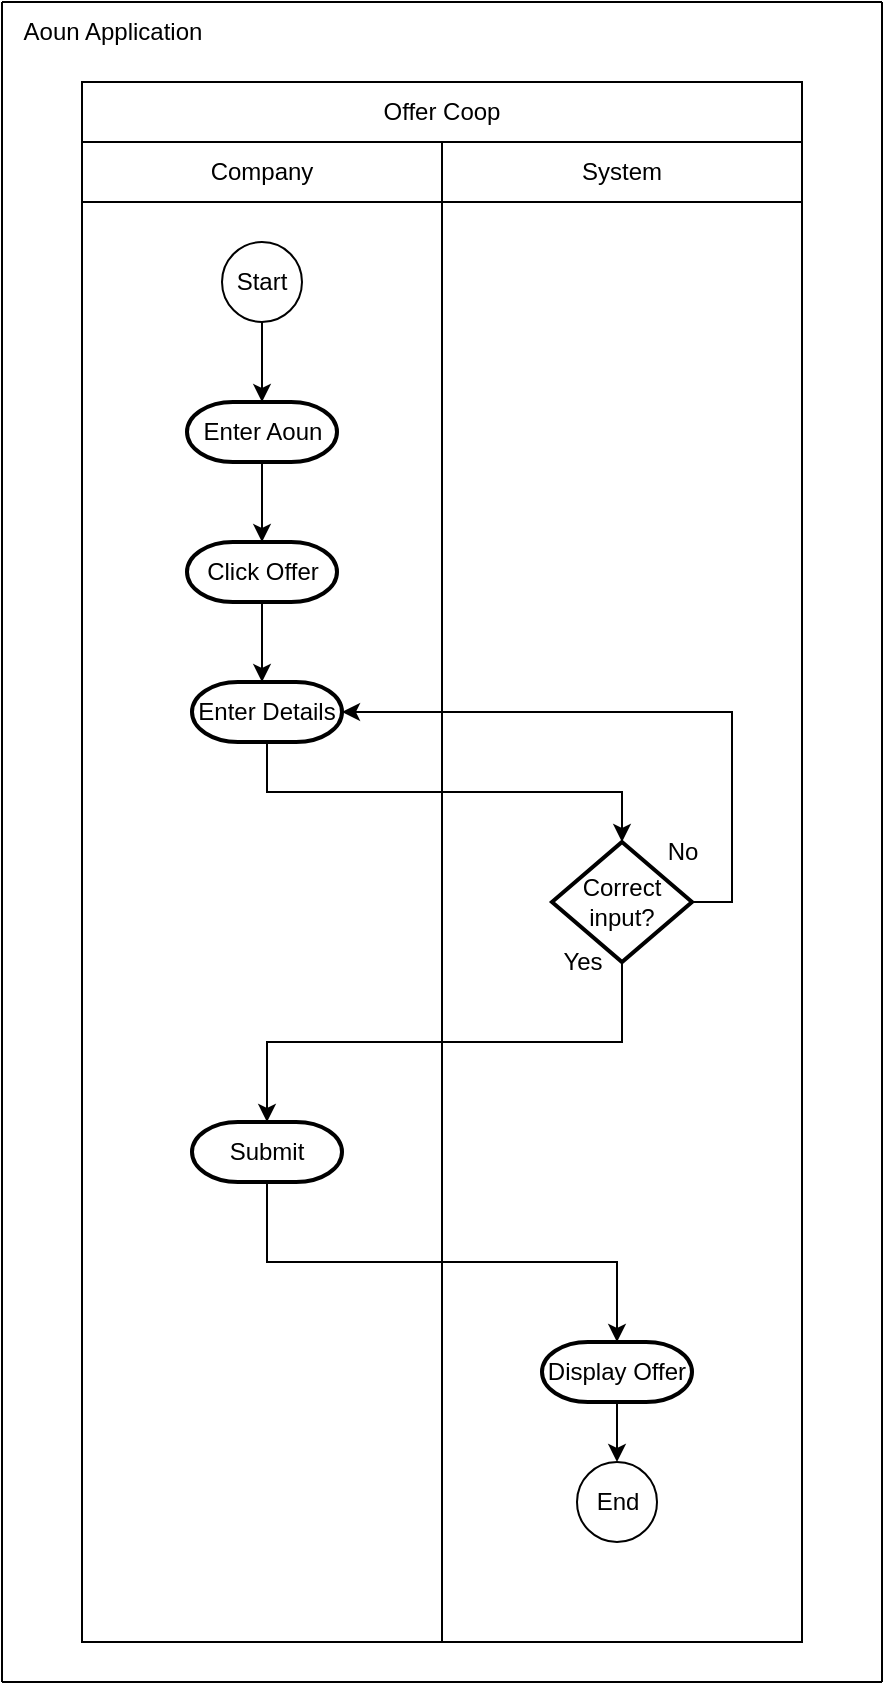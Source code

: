 <mxfile version="24.7.10">
  <diagram id="prtHgNgQTEPvFCAcTncT" name="Page-1">
    <mxGraphModel dx="778" dy="401" grid="1" gridSize="10" guides="1" tooltips="1" connect="1" arrows="1" fold="1" page="1" pageScale="1" pageWidth="827" pageHeight="1169" math="0" shadow="0">
      <root>
        <mxCell id="0" />
        <mxCell id="1" parent="0" />
        <mxCell id="9CDdfm_ElTdbeV-Ilk_m-3" value="" style="rounded=0;whiteSpace=wrap;html=1;" parent="1" vertex="1">
          <mxGeometry x="160" y="160" width="360" height="780" as="geometry" />
        </mxCell>
        <mxCell id="9CDdfm_ElTdbeV-Ilk_m-7" value="Offer Coop" style="rounded=0;whiteSpace=wrap;html=1;" parent="1" vertex="1">
          <mxGeometry x="160" y="160" width="360" height="30" as="geometry" />
        </mxCell>
        <mxCell id="9CDdfm_ElTdbeV-Ilk_m-8" value="" style="rounded=0;whiteSpace=wrap;html=1;" parent="1" vertex="1">
          <mxGeometry x="160" y="220" width="180" height="720" as="geometry" />
        </mxCell>
        <mxCell id="9CDdfm_ElTdbeV-Ilk_m-10" value="Company" style="rounded=0;whiteSpace=wrap;html=1;" parent="1" vertex="1">
          <mxGeometry x="160" y="190" width="180" height="30" as="geometry" />
        </mxCell>
        <mxCell id="9CDdfm_ElTdbeV-Ilk_m-11" value="System" style="rounded=0;whiteSpace=wrap;html=1;" parent="1" vertex="1">
          <mxGeometry x="340" y="190" width="180" height="30" as="geometry" />
        </mxCell>
        <mxCell id="9CDdfm_ElTdbeV-Ilk_m-12" value="Start" style="ellipse;whiteSpace=wrap;html=1;aspect=fixed;" parent="1" vertex="1">
          <mxGeometry x="230" y="240" width="40" height="40" as="geometry" />
        </mxCell>
        <mxCell id="9CDdfm_ElTdbeV-Ilk_m-17" value="Enter Aoun" style="strokeWidth=2;html=1;shape=stencil(xVVNb4MwDP01HJmAaIgeJ9Yde9mknV3qlqghQU7Wj3+/0BS1QGE0l0kc8DO85+fYSsByXUKNQRJJqDBg70GSfCFVXIJRZAObKR2cRi48unCRuRB0jYVx2AGIw1qgy2hDao9HvjFXBi5LJG6aLFsG0Zv9pnlYXigpLQlXUncyd3lLBlzaf6OTI4teXp3M+Rq7qLYKFRqkDnozt3JAkHx4K8XzlD49lLqOWt2/lL6fV4r9lJY+3Yv7YvHMDq48jD2QyxYzD8xLrmV/3p1XMwdys92NyLHcImMLyPI1FPsdqR+5eVhkDc1yDxJtulIHvFXPevM95b9lEFzeMaTZ8wxAhX2hXg107sanEE5ch6QMNG3o8AugHYaWJ9wK2HVS+ohY38HXs39cburhuNezeRT/aNnnjAuhNE5sgsUHc3ZBR4aT5VtFODG1Wy6Eu53GFmJAcEHdXXkBfgE=);whiteSpace=wrap;gradientColor=none;" parent="1" vertex="1">
          <mxGeometry x="212.5" y="320" width="75" height="30" as="geometry" />
        </mxCell>
        <mxCell id="9CDdfm_ElTdbeV-Ilk_m-18" style="edgeStyle=orthogonalEdgeStyle;rounded=0;orthogonalLoop=1;jettySize=auto;html=1;exitX=0.5;exitY=1;exitDx=0;exitDy=0;entryX=0.5;entryY=0;entryDx=0;entryDy=0;entryPerimeter=0;" parent="1" source="9CDdfm_ElTdbeV-Ilk_m-12" target="9CDdfm_ElTdbeV-Ilk_m-17" edge="1">
          <mxGeometry relative="1" as="geometry" />
        </mxCell>
        <mxCell id="9CDdfm_ElTdbeV-Ilk_m-20" value="Click Offer" style="strokeWidth=2;html=1;shape=mxgraph.flowchart.terminator;whiteSpace=wrap;" parent="1" vertex="1">
          <mxGeometry x="212.5" y="390" width="75" height="30" as="geometry" />
        </mxCell>
        <mxCell id="9CDdfm_ElTdbeV-Ilk_m-21" style="edgeStyle=orthogonalEdgeStyle;rounded=0;orthogonalLoop=1;jettySize=auto;html=1;exitX=0.5;exitY=1;exitDx=0;exitDy=0;exitPerimeter=0;entryX=0.5;entryY=0;entryDx=0;entryDy=0;entryPerimeter=0;" parent="1" source="9CDdfm_ElTdbeV-Ilk_m-17" target="9CDdfm_ElTdbeV-Ilk_m-20" edge="1">
          <mxGeometry relative="1" as="geometry" />
        </mxCell>
        <mxCell id="9CDdfm_ElTdbeV-Ilk_m-24" style="edgeStyle=orthogonalEdgeStyle;rounded=0;orthogonalLoop=1;jettySize=auto;html=1;exitX=0.5;exitY=1;exitDx=0;exitDy=0;exitPerimeter=0;entryX=0.5;entryY=0;entryDx=0;entryDy=0;entryPerimeter=0;" parent="1" source="9CDdfm_ElTdbeV-Ilk_m-20" edge="1">
          <mxGeometry relative="1" as="geometry">
            <mxPoint x="250" y="460" as="targetPoint" />
          </mxGeometry>
        </mxCell>
        <mxCell id="3S0zwvgyTNKv1hMWtuyA-5" style="edgeStyle=orthogonalEdgeStyle;rounded=0;orthogonalLoop=1;jettySize=auto;html=1;exitX=0.5;exitY=1;exitDx=0;exitDy=0;exitPerimeter=0;entryX=0.5;entryY=0;entryDx=0;entryDy=0;" edge="1" parent="1" source="9CDdfm_ElTdbeV-Ilk_m-31" target="9CDdfm_ElTdbeV-Ilk_m-32">
          <mxGeometry relative="1" as="geometry" />
        </mxCell>
        <mxCell id="9CDdfm_ElTdbeV-Ilk_m-31" value="Display Offer" style="strokeWidth=2;html=1;shape=mxgraph.flowchart.terminator;whiteSpace=wrap;" parent="1" vertex="1">
          <mxGeometry x="390" y="790" width="75" height="30" as="geometry" />
        </mxCell>
        <mxCell id="9CDdfm_ElTdbeV-Ilk_m-32" value="End" style="ellipse;whiteSpace=wrap;html=1;aspect=fixed;" parent="1" vertex="1">
          <mxGeometry x="407.5" y="850" width="40" height="40" as="geometry" />
        </mxCell>
        <mxCell id="9CDdfm_ElTdbeV-Ilk_m-35" value="Yes" style="text;html=1;align=center;verticalAlign=middle;resizable=0;points=[];autosize=1;strokeColor=none;fillColor=none;" parent="1" vertex="1">
          <mxGeometry x="390" y="585" width="40" height="30" as="geometry" />
        </mxCell>
        <mxCell id="9CDdfm_ElTdbeV-Ilk_m-43" value="Aoun Application" style="text;html=1;align=center;verticalAlign=middle;resizable=0;points=[];autosize=1;strokeColor=none;fillColor=none;" parent="1" vertex="1">
          <mxGeometry x="120" y="120" width="110" height="30" as="geometry" />
        </mxCell>
        <mxCell id="9CDdfm_ElTdbeV-Ilk_m-44" value="" style="endArrow=none;html=1;rounded=0;" parent="1" edge="1">
          <mxGeometry width="50" height="50" relative="1" as="geometry">
            <mxPoint x="560" y="960" as="sourcePoint" />
            <mxPoint x="560" y="120" as="targetPoint" />
          </mxGeometry>
        </mxCell>
        <mxCell id="9CDdfm_ElTdbeV-Ilk_m-46" value="" style="endArrow=none;html=1;rounded=0;" parent="1" edge="1">
          <mxGeometry width="50" height="50" relative="1" as="geometry">
            <mxPoint x="120" y="960" as="sourcePoint" />
            <mxPoint x="120" y="120" as="targetPoint" />
          </mxGeometry>
        </mxCell>
        <mxCell id="9CDdfm_ElTdbeV-Ilk_m-47" value="" style="endArrow=none;html=1;rounded=0;" parent="1" edge="1">
          <mxGeometry width="50" height="50" relative="1" as="geometry">
            <mxPoint x="120" y="120" as="sourcePoint" />
            <mxPoint x="560" y="120" as="targetPoint" />
          </mxGeometry>
        </mxCell>
        <mxCell id="9CDdfm_ElTdbeV-Ilk_m-49" value="Enter Details" style="strokeWidth=2;html=1;shape=mxgraph.flowchart.terminator;whiteSpace=wrap;" parent="1" vertex="1">
          <mxGeometry x="215" y="460" width="75" height="30" as="geometry" />
        </mxCell>
        <mxCell id="9CDdfm_ElTdbeV-Ilk_m-51" value="Correct input?" style="strokeWidth=2;html=1;shape=mxgraph.flowchart.decision;whiteSpace=wrap;" parent="1" vertex="1">
          <mxGeometry x="395" y="540" width="70" height="60" as="geometry" />
        </mxCell>
        <mxCell id="9CDdfm_ElTdbeV-Ilk_m-52" value="Submit" style="strokeWidth=2;html=1;shape=mxgraph.flowchart.terminator;whiteSpace=wrap;" parent="1" vertex="1">
          <mxGeometry x="215" y="680" width="75" height="30" as="geometry" />
        </mxCell>
        <mxCell id="9CDdfm_ElTdbeV-Ilk_m-53" style="edgeStyle=orthogonalEdgeStyle;rounded=0;orthogonalLoop=1;jettySize=auto;html=1;exitX=0.5;exitY=1;exitDx=0;exitDy=0;exitPerimeter=0;entryX=0.5;entryY=0;entryDx=0;entryDy=0;entryPerimeter=0;" parent="1" source="9CDdfm_ElTdbeV-Ilk_m-51" target="9CDdfm_ElTdbeV-Ilk_m-52" edge="1">
          <mxGeometry relative="1" as="geometry" />
        </mxCell>
        <mxCell id="9CDdfm_ElTdbeV-Ilk_m-56" value="No" style="text;html=1;align=center;verticalAlign=middle;resizable=0;points=[];autosize=1;strokeColor=none;fillColor=none;" parent="1" vertex="1">
          <mxGeometry x="440" y="530" width="40" height="30" as="geometry" />
        </mxCell>
        <mxCell id="9CDdfm_ElTdbeV-Ilk_m-57" style="edgeStyle=orthogonalEdgeStyle;rounded=0;orthogonalLoop=1;jettySize=auto;html=1;exitX=1;exitY=0.5;exitDx=0;exitDy=0;exitPerimeter=0;entryX=1;entryY=0.5;entryDx=0;entryDy=0;entryPerimeter=0;" parent="1" source="9CDdfm_ElTdbeV-Ilk_m-51" target="9CDdfm_ElTdbeV-Ilk_m-49" edge="1">
          <mxGeometry relative="1" as="geometry" />
        </mxCell>
        <mxCell id="9CDdfm_ElTdbeV-Ilk_m-62" value="" style="endArrow=none;html=1;rounded=0;" parent="1" edge="1">
          <mxGeometry width="50" height="50" relative="1" as="geometry">
            <mxPoint x="120" y="960" as="sourcePoint" />
            <mxPoint x="560" y="960" as="targetPoint" />
          </mxGeometry>
        </mxCell>
        <mxCell id="9CDdfm_ElTdbeV-Ilk_m-63" style="edgeStyle=orthogonalEdgeStyle;rounded=0;orthogonalLoop=1;jettySize=auto;html=1;exitX=0.5;exitY=1;exitDx=0;exitDy=0;exitPerimeter=0;entryX=0.5;entryY=0;entryDx=0;entryDy=0;entryPerimeter=0;" parent="1" source="9CDdfm_ElTdbeV-Ilk_m-49" target="9CDdfm_ElTdbeV-Ilk_m-51" edge="1">
          <mxGeometry relative="1" as="geometry" />
        </mxCell>
        <mxCell id="3S0zwvgyTNKv1hMWtuyA-4" style="edgeStyle=orthogonalEdgeStyle;rounded=0;orthogonalLoop=1;jettySize=auto;html=1;exitX=0.5;exitY=1;exitDx=0;exitDy=0;exitPerimeter=0;entryX=0.5;entryY=0;entryDx=0;entryDy=0;entryPerimeter=0;" edge="1" parent="1" source="9CDdfm_ElTdbeV-Ilk_m-52" target="9CDdfm_ElTdbeV-Ilk_m-31">
          <mxGeometry relative="1" as="geometry" />
        </mxCell>
      </root>
    </mxGraphModel>
  </diagram>
</mxfile>
